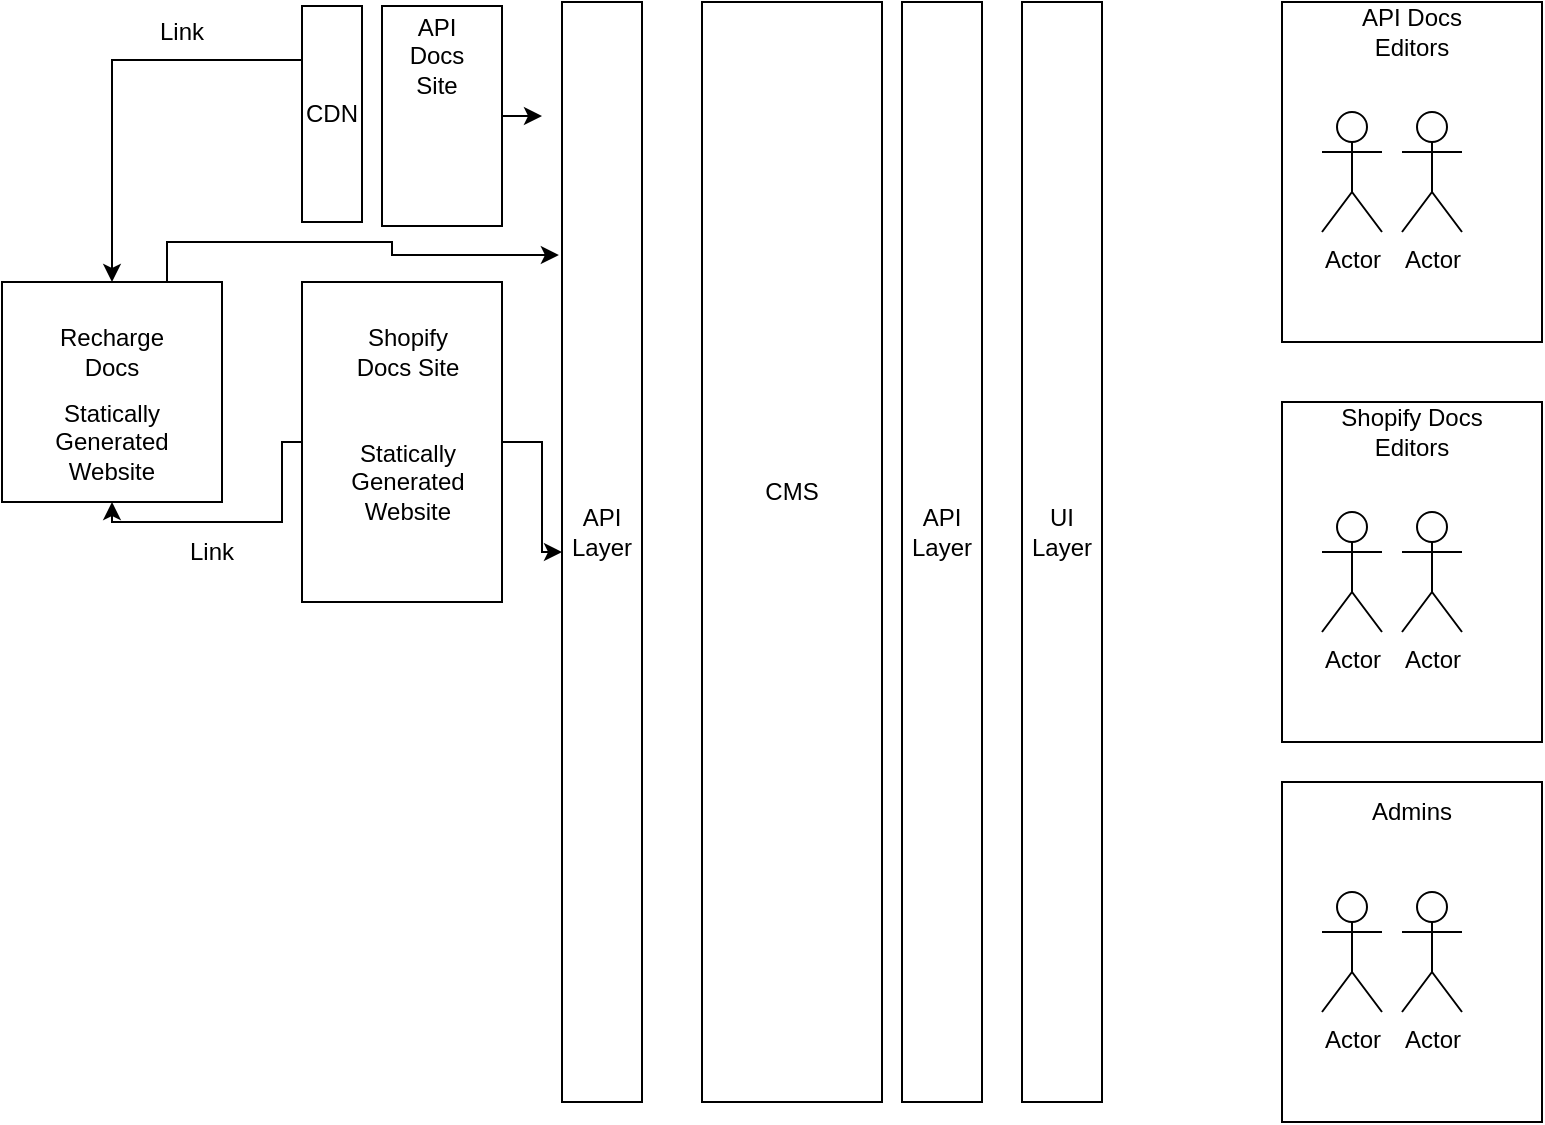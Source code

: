 <mxfile version="15.8.9" type="github">
  <diagram id="McnBqX_8OXEuc_d459IT" name="Page-1">
    <mxGraphModel dx="1278" dy="828" grid="1" gridSize="10" guides="1" tooltips="1" connect="1" arrows="1" fold="1" page="1" pageScale="1" pageWidth="850" pageHeight="1100" math="0" shadow="0">
      <root>
        <mxCell id="0" />
        <mxCell id="1" parent="0" />
        <mxCell id="wLzdfKrcWUK0gIP68M67-1" value="" style="rounded=0;whiteSpace=wrap;html=1;direction=south;" vertex="1" parent="1">
          <mxGeometry x="360" y="160" width="90" height="550" as="geometry" />
        </mxCell>
        <mxCell id="wLzdfKrcWUK0gIP68M67-2" value="CMS" style="text;html=1;strokeColor=none;fillColor=none;align=center;verticalAlign=middle;whiteSpace=wrap;rounded=0;" vertex="1" parent="1">
          <mxGeometry x="375" y="390" width="60" height="30" as="geometry" />
        </mxCell>
        <mxCell id="wLzdfKrcWUK0gIP68M67-4" value="" style="rounded=0;whiteSpace=wrap;html=1;direction=south;" vertex="1" parent="1">
          <mxGeometry x="460" y="160" width="40" height="550" as="geometry" />
        </mxCell>
        <mxCell id="wLzdfKrcWUK0gIP68M67-5" value="" style="rounded=0;whiteSpace=wrap;html=1;direction=south;" vertex="1" parent="1">
          <mxGeometry x="520" y="160" width="40" height="550" as="geometry" />
        </mxCell>
        <mxCell id="wLzdfKrcWUK0gIP68M67-6" value="API&lt;br&gt;Layer" style="text;html=1;strokeColor=none;fillColor=none;align=center;verticalAlign=middle;whiteSpace=wrap;rounded=0;" vertex="1" parent="1">
          <mxGeometry x="450" y="410" width="60" height="30" as="geometry" />
        </mxCell>
        <mxCell id="wLzdfKrcWUK0gIP68M67-7" value="UI&lt;br&gt;Layer" style="text;html=1;strokeColor=none;fillColor=none;align=center;verticalAlign=middle;whiteSpace=wrap;rounded=0;" vertex="1" parent="1">
          <mxGeometry x="510" y="410" width="60" height="30" as="geometry" />
        </mxCell>
        <mxCell id="wLzdfKrcWUK0gIP68M67-10" value="" style="rounded=0;whiteSpace=wrap;html=1;" vertex="1" parent="1">
          <mxGeometry x="650" y="160" width="130" height="170" as="geometry" />
        </mxCell>
        <mxCell id="wLzdfKrcWUK0gIP68M67-11" value="API Docs Editors" style="text;html=1;strokeColor=none;fillColor=none;align=center;verticalAlign=middle;whiteSpace=wrap;rounded=0;" vertex="1" parent="1">
          <mxGeometry x="670" y="160" width="90" height="30" as="geometry" />
        </mxCell>
        <mxCell id="wLzdfKrcWUK0gIP68M67-12" value="Actor" style="shape=umlActor;verticalLabelPosition=bottom;verticalAlign=top;html=1;outlineConnect=0;" vertex="1" parent="1">
          <mxGeometry x="670" y="215" width="30" height="60" as="geometry" />
        </mxCell>
        <mxCell id="wLzdfKrcWUK0gIP68M67-13" value="Actor" style="shape=umlActor;verticalLabelPosition=bottom;verticalAlign=top;html=1;outlineConnect=0;" vertex="1" parent="1">
          <mxGeometry x="710" y="215" width="30" height="60" as="geometry" />
        </mxCell>
        <mxCell id="wLzdfKrcWUK0gIP68M67-19" value="" style="rounded=0;whiteSpace=wrap;html=1;" vertex="1" parent="1">
          <mxGeometry x="650" y="360" width="130" height="170" as="geometry" />
        </mxCell>
        <mxCell id="wLzdfKrcWUK0gIP68M67-20" value="Shopify Docs Editors" style="text;html=1;strokeColor=none;fillColor=none;align=center;verticalAlign=middle;whiteSpace=wrap;rounded=0;" vertex="1" parent="1">
          <mxGeometry x="670" y="360" width="90" height="30" as="geometry" />
        </mxCell>
        <mxCell id="wLzdfKrcWUK0gIP68M67-21" value="Actor" style="shape=umlActor;verticalLabelPosition=bottom;verticalAlign=top;html=1;outlineConnect=0;" vertex="1" parent="1">
          <mxGeometry x="670" y="415" width="30" height="60" as="geometry" />
        </mxCell>
        <mxCell id="wLzdfKrcWUK0gIP68M67-22" value="Actor" style="shape=umlActor;verticalLabelPosition=bottom;verticalAlign=top;html=1;outlineConnect=0;" vertex="1" parent="1">
          <mxGeometry x="710" y="415" width="30" height="60" as="geometry" />
        </mxCell>
        <mxCell id="wLzdfKrcWUK0gIP68M67-23" value="" style="rounded=0;whiteSpace=wrap;html=1;" vertex="1" parent="1">
          <mxGeometry x="650" y="550" width="130" height="170" as="geometry" />
        </mxCell>
        <mxCell id="wLzdfKrcWUK0gIP68M67-24" value="Admins" style="text;html=1;strokeColor=none;fillColor=none;align=center;verticalAlign=middle;whiteSpace=wrap;rounded=0;" vertex="1" parent="1">
          <mxGeometry x="670" y="550" width="90" height="30" as="geometry" />
        </mxCell>
        <mxCell id="wLzdfKrcWUK0gIP68M67-25" value="Actor" style="shape=umlActor;verticalLabelPosition=bottom;verticalAlign=top;html=1;outlineConnect=0;" vertex="1" parent="1">
          <mxGeometry x="670" y="605" width="30" height="60" as="geometry" />
        </mxCell>
        <mxCell id="wLzdfKrcWUK0gIP68M67-26" value="Actor" style="shape=umlActor;verticalLabelPosition=bottom;verticalAlign=top;html=1;outlineConnect=0;" vertex="1" parent="1">
          <mxGeometry x="710" y="605" width="30" height="60" as="geometry" />
        </mxCell>
        <mxCell id="wLzdfKrcWUK0gIP68M67-27" value="" style="rounded=0;whiteSpace=wrap;html=1;direction=south;" vertex="1" parent="1">
          <mxGeometry x="290" y="160" width="40" height="550" as="geometry" />
        </mxCell>
        <mxCell id="wLzdfKrcWUK0gIP68M67-28" value="API&lt;br&gt;Layer" style="text;html=1;strokeColor=none;fillColor=none;align=center;verticalAlign=middle;whiteSpace=wrap;rounded=0;" vertex="1" parent="1">
          <mxGeometry x="280" y="410" width="60" height="30" as="geometry" />
        </mxCell>
        <mxCell id="wLzdfKrcWUK0gIP68M67-49" style="edgeStyle=orthogonalEdgeStyle;rounded=0;orthogonalLoop=1;jettySize=auto;html=1;exitX=0.75;exitY=0;exitDx=0;exitDy=0;entryX=0.23;entryY=1.039;entryDx=0;entryDy=0;entryPerimeter=0;" edge="1" parent="1" source="wLzdfKrcWUK0gIP68M67-29" target="wLzdfKrcWUK0gIP68M67-27">
          <mxGeometry relative="1" as="geometry" />
        </mxCell>
        <mxCell id="wLzdfKrcWUK0gIP68M67-29" value="" style="rounded=0;whiteSpace=wrap;html=1;" vertex="1" parent="1">
          <mxGeometry x="10" y="300" width="110" height="110" as="geometry" />
        </mxCell>
        <mxCell id="wLzdfKrcWUK0gIP68M67-37" style="edgeStyle=orthogonalEdgeStyle;rounded=0;orthogonalLoop=1;jettySize=auto;html=1;" edge="1" parent="1" source="wLzdfKrcWUK0gIP68M67-30">
          <mxGeometry relative="1" as="geometry">
            <mxPoint x="280" y="217" as="targetPoint" />
          </mxGeometry>
        </mxCell>
        <mxCell id="wLzdfKrcWUK0gIP68M67-30" value="" style="rounded=0;whiteSpace=wrap;html=1;" vertex="1" parent="1">
          <mxGeometry x="200" y="162" width="60" height="110" as="geometry" />
        </mxCell>
        <mxCell id="wLzdfKrcWUK0gIP68M67-31" value="API Docs Site" style="text;html=1;strokeColor=none;fillColor=none;align=center;verticalAlign=middle;whiteSpace=wrap;rounded=0;" vertex="1" parent="1">
          <mxGeometry x="210" y="172" width="35" height="30" as="geometry" />
        </mxCell>
        <mxCell id="wLzdfKrcWUK0gIP68M67-42" style="edgeStyle=orthogonalEdgeStyle;rounded=0;orthogonalLoop=1;jettySize=auto;html=1;exitX=0;exitY=0.25;exitDx=0;exitDy=0;" edge="1" parent="1" source="wLzdfKrcWUK0gIP68M67-32" target="wLzdfKrcWUK0gIP68M67-29">
          <mxGeometry relative="1" as="geometry" />
        </mxCell>
        <mxCell id="wLzdfKrcWUK0gIP68M67-32" value="" style="rounded=0;whiteSpace=wrap;html=1;" vertex="1" parent="1">
          <mxGeometry x="160" y="162" width="30" height="108" as="geometry" />
        </mxCell>
        <mxCell id="wLzdfKrcWUK0gIP68M67-33" value="CDN" style="text;html=1;strokeColor=none;fillColor=none;align=center;verticalAlign=middle;whiteSpace=wrap;rounded=0;" vertex="1" parent="1">
          <mxGeometry x="145" y="201" width="60" height="30" as="geometry" />
        </mxCell>
        <mxCell id="wLzdfKrcWUK0gIP68M67-38" style="edgeStyle=orthogonalEdgeStyle;rounded=0;orthogonalLoop=1;jettySize=auto;html=1;exitX=1;exitY=0.5;exitDx=0;exitDy=0;" edge="1" parent="1" source="wLzdfKrcWUK0gIP68M67-34" target="wLzdfKrcWUK0gIP68M67-27">
          <mxGeometry relative="1" as="geometry" />
        </mxCell>
        <mxCell id="wLzdfKrcWUK0gIP68M67-44" style="edgeStyle=orthogonalEdgeStyle;rounded=0;orthogonalLoop=1;jettySize=auto;html=1;entryX=0.5;entryY=1;entryDx=0;entryDy=0;" edge="1" parent="1" source="wLzdfKrcWUK0gIP68M67-34" target="wLzdfKrcWUK0gIP68M67-29">
          <mxGeometry relative="1" as="geometry">
            <Array as="points">
              <mxPoint x="150" y="380" />
              <mxPoint x="150" y="420" />
              <mxPoint x="65" y="420" />
            </Array>
          </mxGeometry>
        </mxCell>
        <mxCell id="wLzdfKrcWUK0gIP68M67-34" value="" style="rounded=0;whiteSpace=wrap;html=1;" vertex="1" parent="1">
          <mxGeometry x="160" y="300" width="100" height="160" as="geometry" />
        </mxCell>
        <mxCell id="wLzdfKrcWUK0gIP68M67-35" value="Shopify Docs Site" style="text;html=1;strokeColor=none;fillColor=none;align=center;verticalAlign=middle;whiteSpace=wrap;rounded=0;" vertex="1" parent="1">
          <mxGeometry x="183" y="320" width="60" height="30" as="geometry" />
        </mxCell>
        <mxCell id="wLzdfKrcWUK0gIP68M67-36" value="Statically Generated&lt;br&gt;Website" style="text;html=1;strokeColor=none;fillColor=none;align=center;verticalAlign=middle;whiteSpace=wrap;rounded=0;" vertex="1" parent="1">
          <mxGeometry x="183" y="385" width="60" height="30" as="geometry" />
        </mxCell>
        <mxCell id="wLzdfKrcWUK0gIP68M67-41" value="Recharge Docs" style="text;html=1;strokeColor=none;fillColor=none;align=center;verticalAlign=middle;whiteSpace=wrap;rounded=0;" vertex="1" parent="1">
          <mxGeometry x="35" y="320" width="60" height="30" as="geometry" />
        </mxCell>
        <mxCell id="wLzdfKrcWUK0gIP68M67-43" value="Link" style="text;html=1;strokeColor=none;fillColor=none;align=center;verticalAlign=middle;whiteSpace=wrap;rounded=0;" vertex="1" parent="1">
          <mxGeometry x="70" y="160" width="60" height="30" as="geometry" />
        </mxCell>
        <mxCell id="wLzdfKrcWUK0gIP68M67-45" value="Link" style="text;html=1;strokeColor=none;fillColor=none;align=center;verticalAlign=middle;whiteSpace=wrap;rounded=0;" vertex="1" parent="1">
          <mxGeometry x="85" y="420" width="60" height="30" as="geometry" />
        </mxCell>
        <mxCell id="wLzdfKrcWUK0gIP68M67-47" value="Statically Generated Website" style="text;html=1;strokeColor=none;fillColor=none;align=center;verticalAlign=middle;whiteSpace=wrap;rounded=0;" vertex="1" parent="1">
          <mxGeometry x="35" y="365" width="60" height="30" as="geometry" />
        </mxCell>
      </root>
    </mxGraphModel>
  </diagram>
</mxfile>
